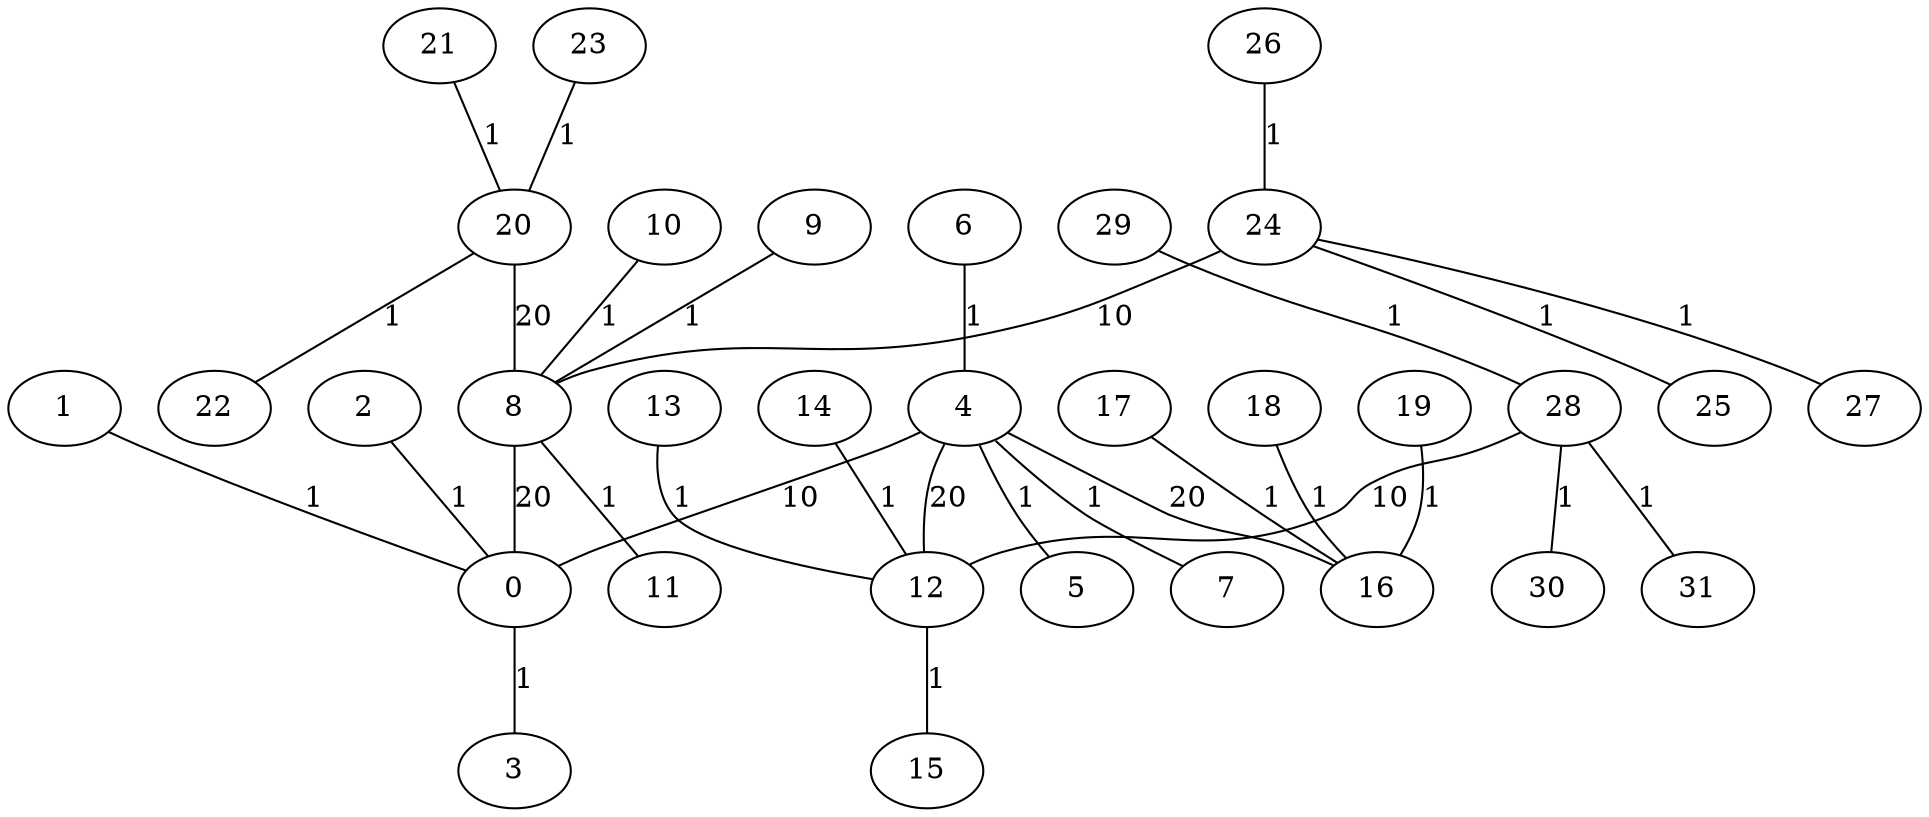 graph graphname {
0;
1;
2;
3;
4;
5;
6;
7;
8;
9;
10;
11;
12;
13;
14;
15;
16;
17;
18;
19;
20;
21;
22;
23;
24;
25;
26;
27;
28;
29;
30;
31;
26 -- 24  [weight=1, label=1];
29 -- 28  [weight=1, label=1];
24 -- 8  [weight=10, label=10];
9 -- 8  [weight=1, label=1];
8 -- 0  [weight=20, label=20];
4 -- 7  [weight=1, label=1];
4 -- 12  [weight=20, label=20];
20 -- 8  [weight=20, label=20];
0 -- 3  [weight=1, label=1];
28 -- 12  [weight=10, label=10];
17 -- 16  [weight=1, label=1];
4 -- 0  [weight=10, label=10];
10 -- 8  [weight=1, label=1];
21 -- 20  [weight=1, label=1];
28 -- 30  [weight=1, label=1];
24 -- 25  [weight=1, label=1];
18 -- 16  [weight=1, label=1];
24 -- 27  [weight=1, label=1];
1 -- 0  [weight=1, label=1];
4 -- 16  [weight=20, label=20];
4 -- 5  [weight=1, label=1];
14 -- 12  [weight=1, label=1];
6 -- 4  [weight=1, label=1];
28 -- 31  [weight=1, label=1];
20 -- 22  [weight=1, label=1];
8 -- 11  [weight=1, label=1];
19 -- 16  [weight=1, label=1];
13 -- 12  [weight=1, label=1];
23 -- 20  [weight=1, label=1];
12 -- 15  [weight=1, label=1];
2 -- 0  [weight=1, label=1];
}
